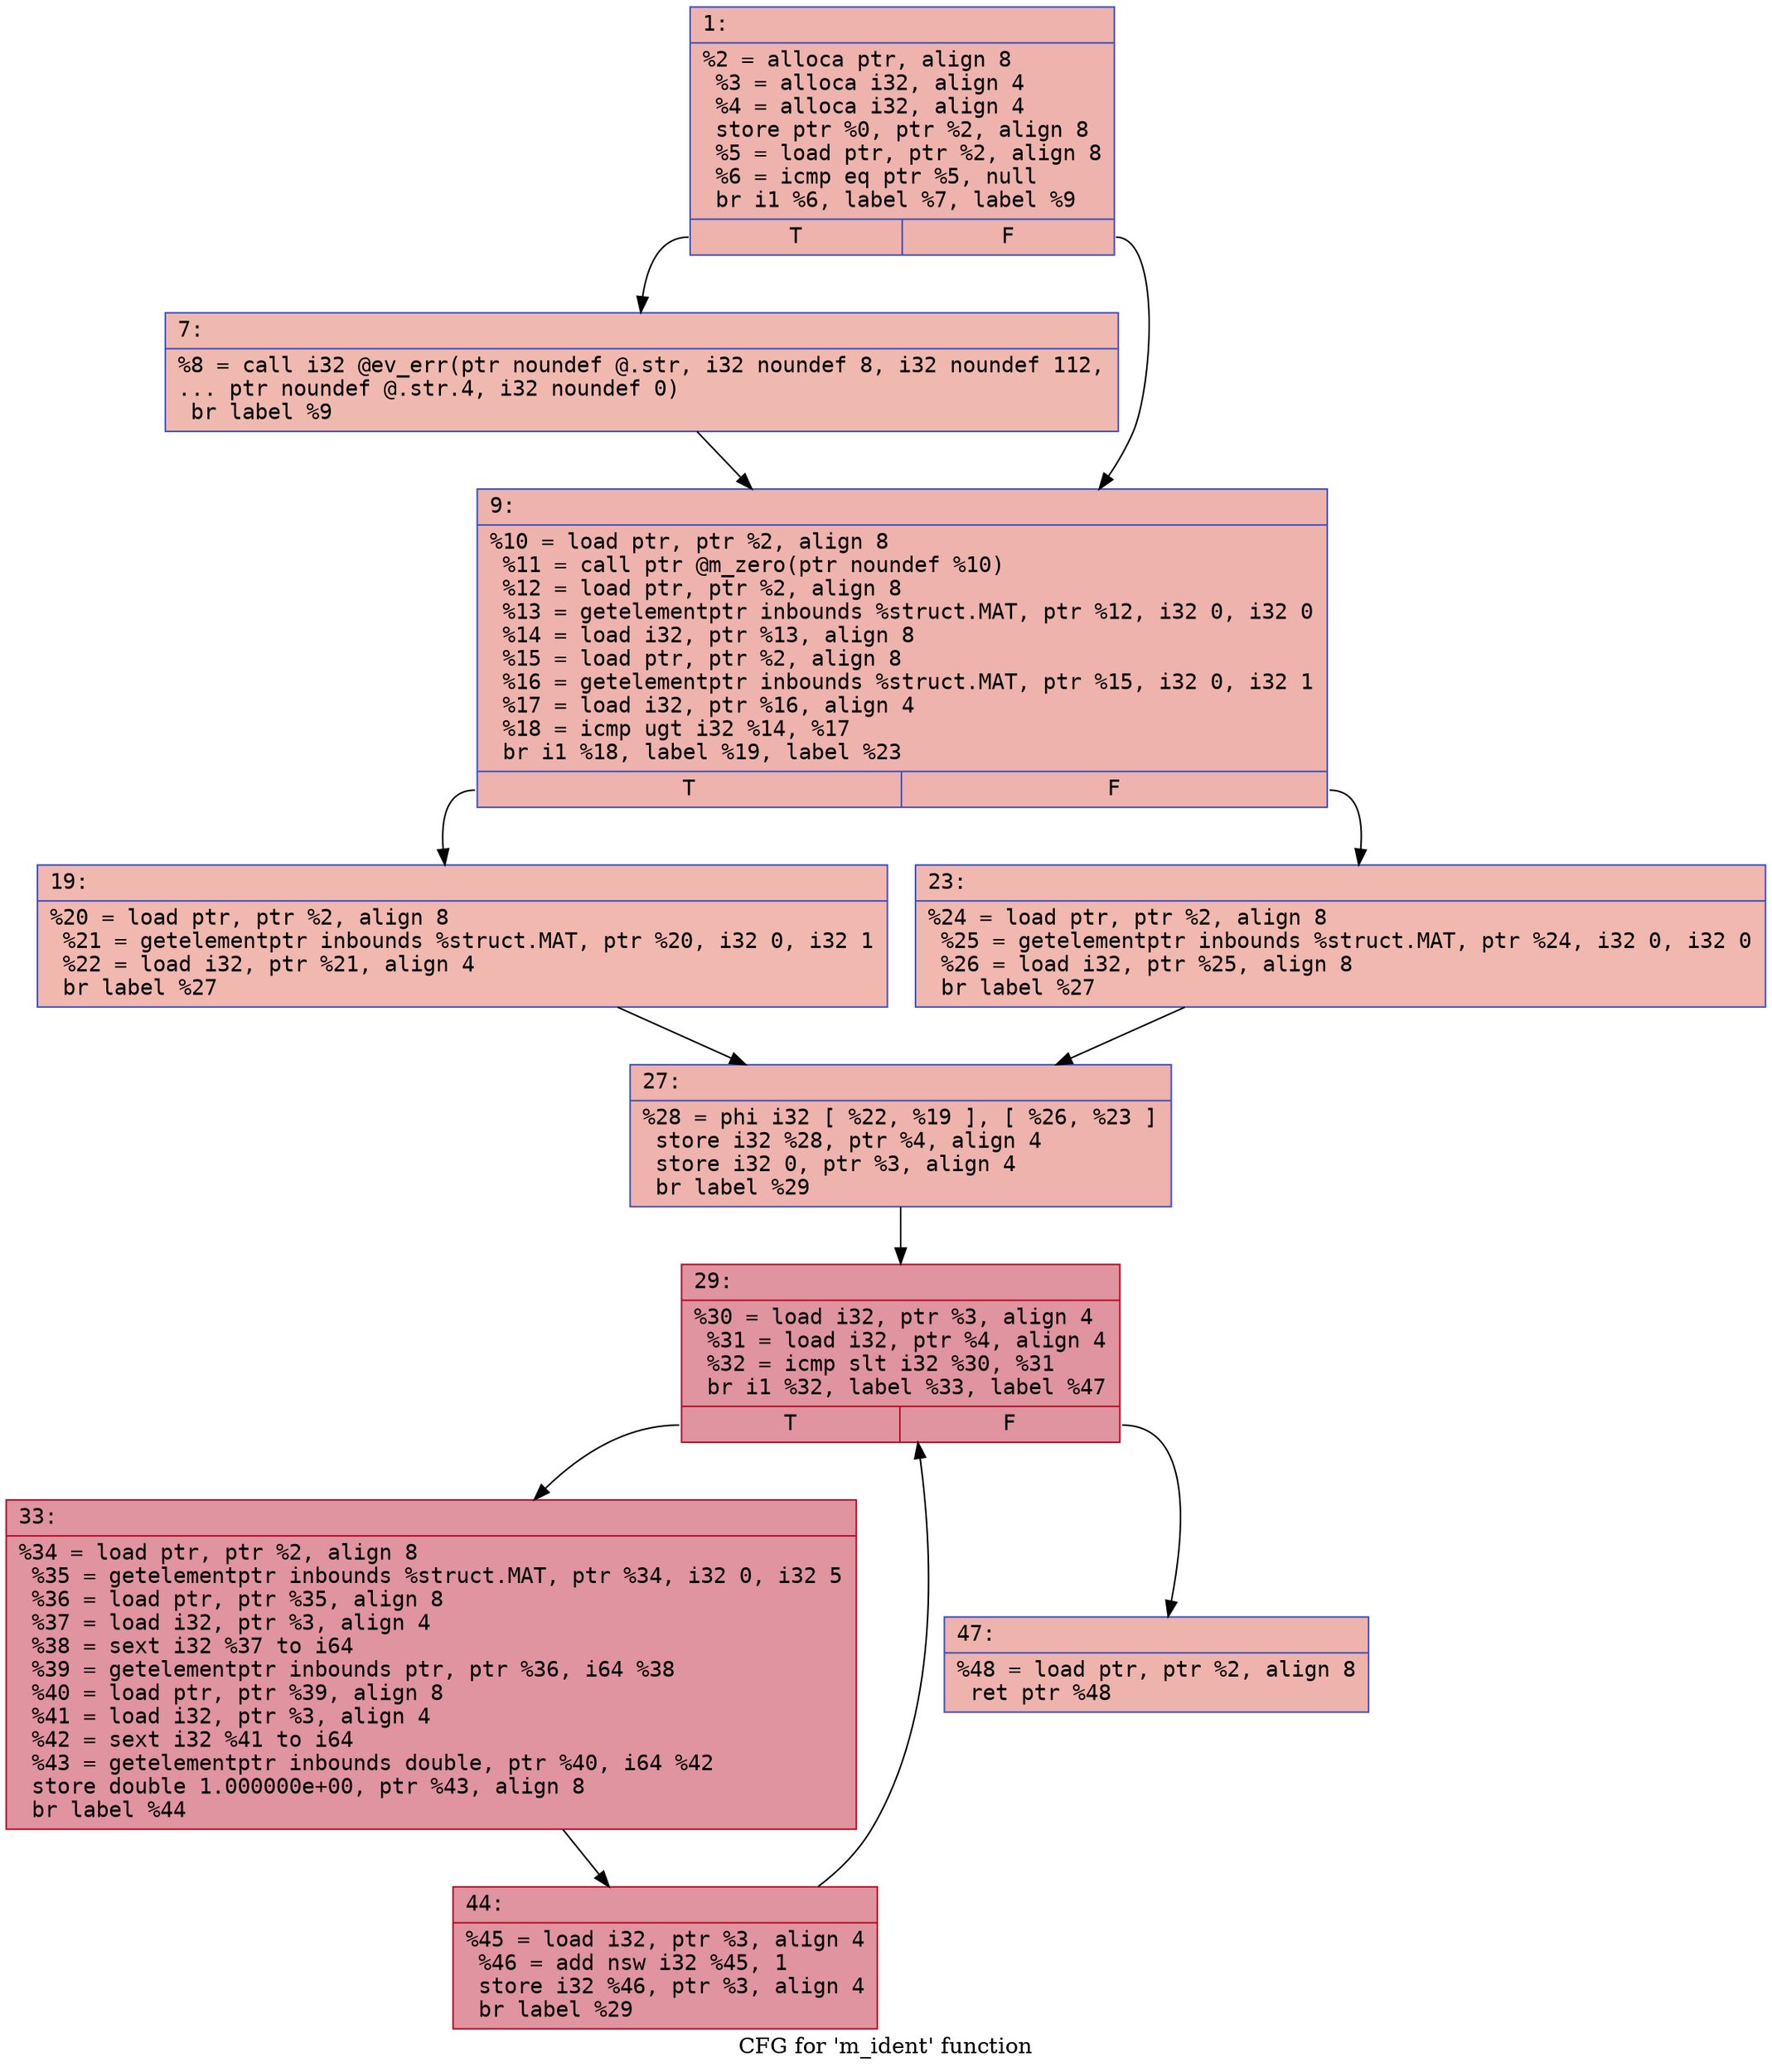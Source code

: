 digraph "CFG for 'm_ident' function" {
	label="CFG for 'm_ident' function";

	Node0x600000610cd0 [shape=record,color="#3d50c3ff", style=filled, fillcolor="#d6524470" fontname="Courier",label="{1:\l|  %2 = alloca ptr, align 8\l  %3 = alloca i32, align 4\l  %4 = alloca i32, align 4\l  store ptr %0, ptr %2, align 8\l  %5 = load ptr, ptr %2, align 8\l  %6 = icmp eq ptr %5, null\l  br i1 %6, label %7, label %9\l|{<s0>T|<s1>F}}"];
	Node0x600000610cd0:s0 -> Node0x600000610d20[tooltip="1 -> 7\nProbability 37.50%" ];
	Node0x600000610cd0:s1 -> Node0x600000610d70[tooltip="1 -> 9\nProbability 62.50%" ];
	Node0x600000610d20 [shape=record,color="#3d50c3ff", style=filled, fillcolor="#de614d70" fontname="Courier",label="{7:\l|  %8 = call i32 @ev_err(ptr noundef @.str, i32 noundef 8, i32 noundef 112,\l... ptr noundef @.str.4, i32 noundef 0)\l  br label %9\l}"];
	Node0x600000610d20 -> Node0x600000610d70[tooltip="7 -> 9\nProbability 100.00%" ];
	Node0x600000610d70 [shape=record,color="#3d50c3ff", style=filled, fillcolor="#d6524470" fontname="Courier",label="{9:\l|  %10 = load ptr, ptr %2, align 8\l  %11 = call ptr @m_zero(ptr noundef %10)\l  %12 = load ptr, ptr %2, align 8\l  %13 = getelementptr inbounds %struct.MAT, ptr %12, i32 0, i32 0\l  %14 = load i32, ptr %13, align 8\l  %15 = load ptr, ptr %2, align 8\l  %16 = getelementptr inbounds %struct.MAT, ptr %15, i32 0, i32 1\l  %17 = load i32, ptr %16, align 4\l  %18 = icmp ugt i32 %14, %17\l  br i1 %18, label %19, label %23\l|{<s0>T|<s1>F}}"];
	Node0x600000610d70:s0 -> Node0x600000610dc0[tooltip="9 -> 19\nProbability 50.00%" ];
	Node0x600000610d70:s1 -> Node0x600000610e10[tooltip="9 -> 23\nProbability 50.00%" ];
	Node0x600000610dc0 [shape=record,color="#3d50c3ff", style=filled, fillcolor="#dc5d4a70" fontname="Courier",label="{19:\l|  %20 = load ptr, ptr %2, align 8\l  %21 = getelementptr inbounds %struct.MAT, ptr %20, i32 0, i32 1\l  %22 = load i32, ptr %21, align 4\l  br label %27\l}"];
	Node0x600000610dc0 -> Node0x600000610e60[tooltip="19 -> 27\nProbability 100.00%" ];
	Node0x600000610e10 [shape=record,color="#3d50c3ff", style=filled, fillcolor="#dc5d4a70" fontname="Courier",label="{23:\l|  %24 = load ptr, ptr %2, align 8\l  %25 = getelementptr inbounds %struct.MAT, ptr %24, i32 0, i32 0\l  %26 = load i32, ptr %25, align 8\l  br label %27\l}"];
	Node0x600000610e10 -> Node0x600000610e60[tooltip="23 -> 27\nProbability 100.00%" ];
	Node0x600000610e60 [shape=record,color="#3d50c3ff", style=filled, fillcolor="#d6524470" fontname="Courier",label="{27:\l|  %28 = phi i32 [ %22, %19 ], [ %26, %23 ]\l  store i32 %28, ptr %4, align 4\l  store i32 0, ptr %3, align 4\l  br label %29\l}"];
	Node0x600000610e60 -> Node0x600000610eb0[tooltip="27 -> 29\nProbability 100.00%" ];
	Node0x600000610eb0 [shape=record,color="#b70d28ff", style=filled, fillcolor="#b70d2870" fontname="Courier",label="{29:\l|  %30 = load i32, ptr %3, align 4\l  %31 = load i32, ptr %4, align 4\l  %32 = icmp slt i32 %30, %31\l  br i1 %32, label %33, label %47\l|{<s0>T|<s1>F}}"];
	Node0x600000610eb0:s0 -> Node0x600000610f00[tooltip="29 -> 33\nProbability 96.88%" ];
	Node0x600000610eb0:s1 -> Node0x600000610fa0[tooltip="29 -> 47\nProbability 3.12%" ];
	Node0x600000610f00 [shape=record,color="#b70d28ff", style=filled, fillcolor="#b70d2870" fontname="Courier",label="{33:\l|  %34 = load ptr, ptr %2, align 8\l  %35 = getelementptr inbounds %struct.MAT, ptr %34, i32 0, i32 5\l  %36 = load ptr, ptr %35, align 8\l  %37 = load i32, ptr %3, align 4\l  %38 = sext i32 %37 to i64\l  %39 = getelementptr inbounds ptr, ptr %36, i64 %38\l  %40 = load ptr, ptr %39, align 8\l  %41 = load i32, ptr %3, align 4\l  %42 = sext i32 %41 to i64\l  %43 = getelementptr inbounds double, ptr %40, i64 %42\l  store double 1.000000e+00, ptr %43, align 8\l  br label %44\l}"];
	Node0x600000610f00 -> Node0x600000610f50[tooltip="33 -> 44\nProbability 100.00%" ];
	Node0x600000610f50 [shape=record,color="#b70d28ff", style=filled, fillcolor="#b70d2870" fontname="Courier",label="{44:\l|  %45 = load i32, ptr %3, align 4\l  %46 = add nsw i32 %45, 1\l  store i32 %46, ptr %3, align 4\l  br label %29\l}"];
	Node0x600000610f50 -> Node0x600000610eb0[tooltip="44 -> 29\nProbability 100.00%" ];
	Node0x600000610fa0 [shape=record,color="#3d50c3ff", style=filled, fillcolor="#d6524470" fontname="Courier",label="{47:\l|  %48 = load ptr, ptr %2, align 8\l  ret ptr %48\l}"];
}
